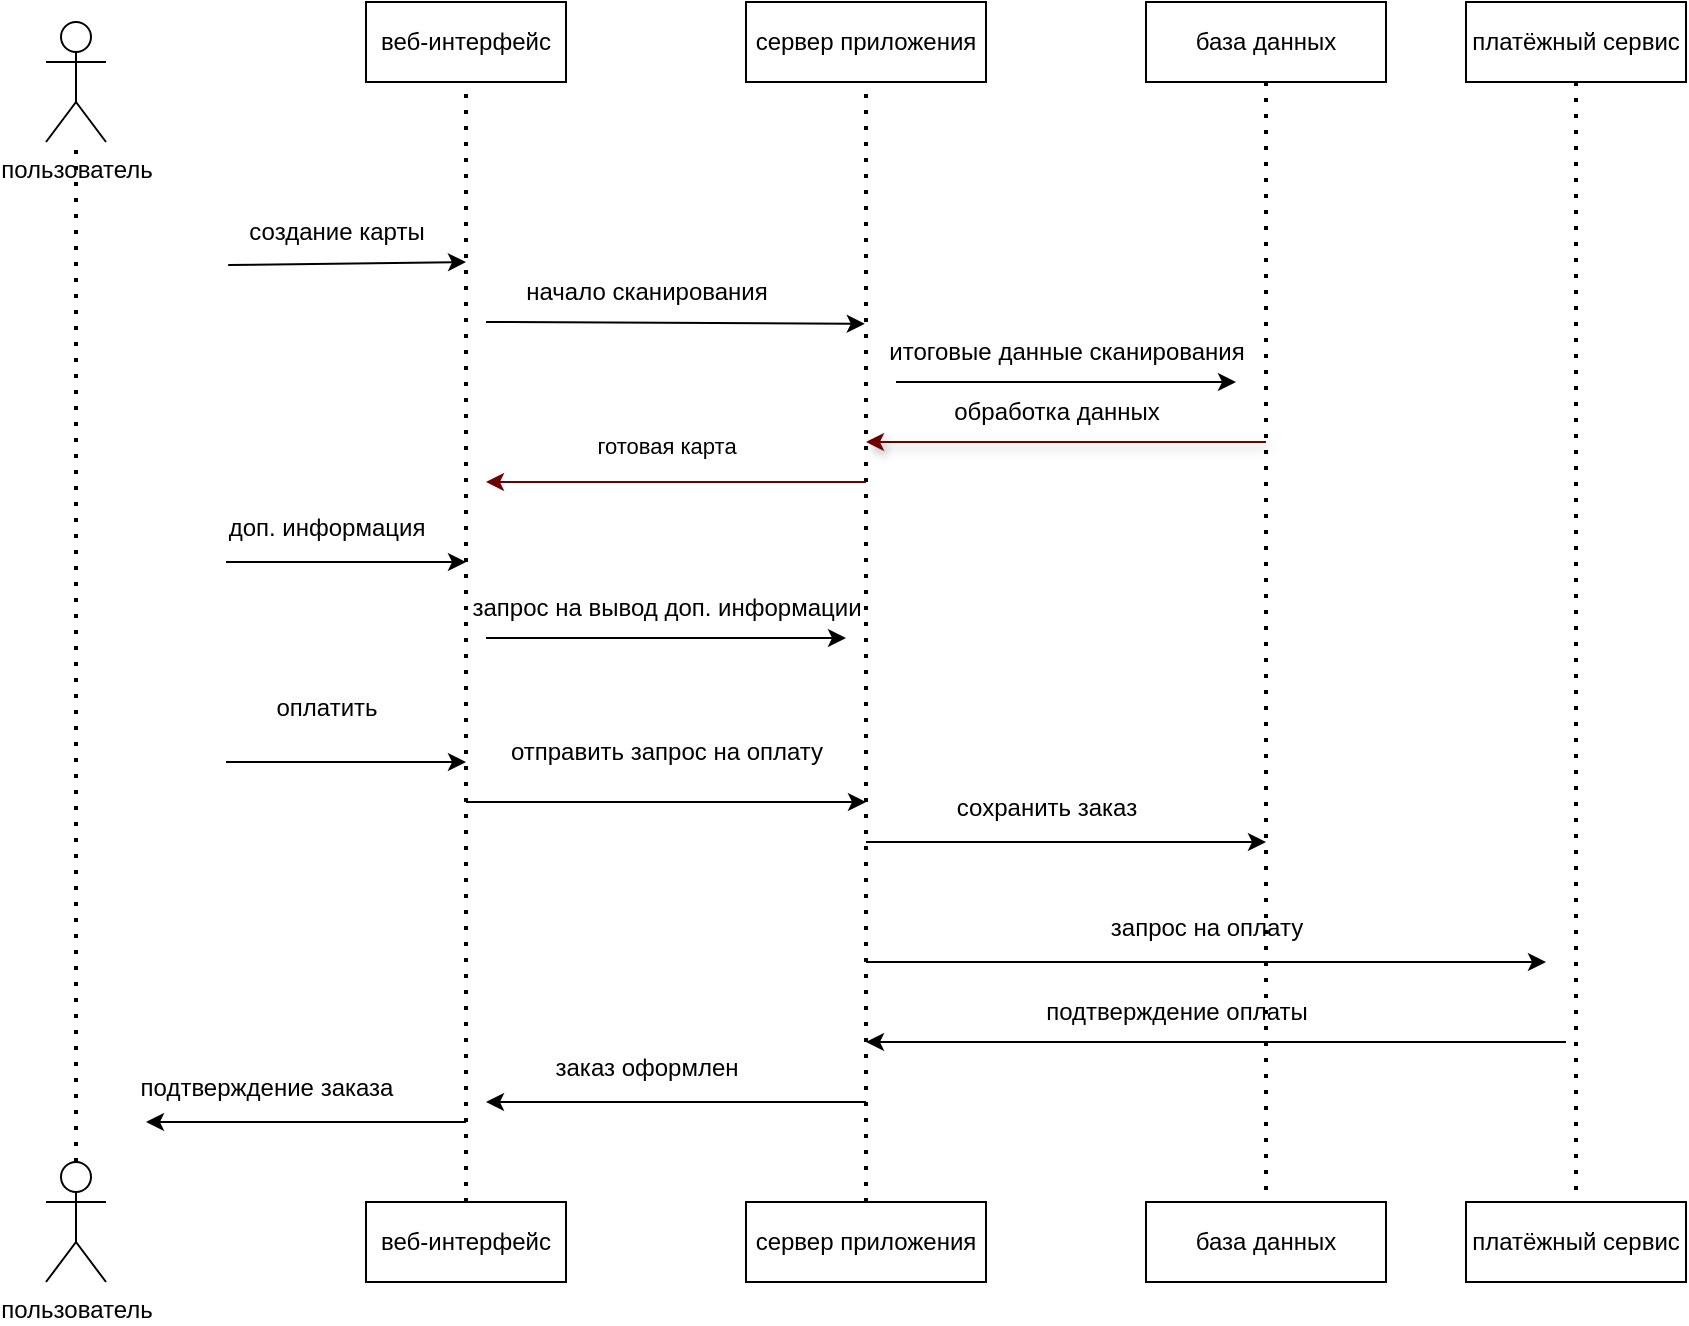 <mxfile version="28.0.1">
  <diagram name="Страница — 1" id="gUc6TP8_BfkDjpIonuSp">
    <mxGraphModel dx="1158" dy="644" grid="1" gridSize="10" guides="1" tooltips="1" connect="1" arrows="1" fold="1" page="1" pageScale="1" pageWidth="827" pageHeight="1169" math="0" shadow="0">
      <root>
        <mxCell id="0" />
        <mxCell id="1" parent="0" />
        <mxCell id="zSCbTlv2YFaip5F3jAMv-1" value="пользователь" style="shape=umlActor;verticalLabelPosition=bottom;verticalAlign=top;html=1;outlineConnect=0;" vertex="1" parent="1">
          <mxGeometry x="70" y="10" width="30" height="60" as="geometry" />
        </mxCell>
        <mxCell id="zSCbTlv2YFaip5F3jAMv-5" value="веб-интерфейс" style="rounded=0;whiteSpace=wrap;html=1;" vertex="1" parent="1">
          <mxGeometry x="230" width="100" height="40" as="geometry" />
        </mxCell>
        <mxCell id="zSCbTlv2YFaip5F3jAMv-6" value="" style="endArrow=none;dashed=1;html=1;dashPattern=1 3;strokeWidth=2;rounded=0;entryX=0.5;entryY=1;entryDx=0;entryDy=0;" edge="1" parent="1" target="zSCbTlv2YFaip5F3jAMv-5">
          <mxGeometry width="50" height="50" relative="1" as="geometry">
            <mxPoint x="280" y="600" as="sourcePoint" />
            <mxPoint x="300" y="50" as="targetPoint" />
          </mxGeometry>
        </mxCell>
        <mxCell id="zSCbTlv2YFaip5F3jAMv-7" value="" style="endArrow=classic;html=1;rounded=0;exitX=0.01;exitY=1.052;exitDx=0;exitDy=0;exitPerimeter=0;" edge="1" parent="1" source="zSCbTlv2YFaip5F3jAMv-4">
          <mxGeometry width="50" height="50" relative="1" as="geometry">
            <mxPoint x="150" y="130" as="sourcePoint" />
            <mxPoint x="280" y="130" as="targetPoint" />
          </mxGeometry>
        </mxCell>
        <mxCell id="zSCbTlv2YFaip5F3jAMv-4" value="создание карты" style="text;html=1;align=center;verticalAlign=middle;resizable=0;points=[];autosize=1;strokeColor=none;fillColor=none;" vertex="1" parent="1">
          <mxGeometry x="160" y="100" width="110" height="30" as="geometry" />
        </mxCell>
        <mxCell id="zSCbTlv2YFaip5F3jAMv-9" value="" style="endArrow=classic;html=1;rounded=0;" edge="1" parent="1">
          <mxGeometry width="50" height="50" relative="1" as="geometry">
            <mxPoint x="160" y="280" as="sourcePoint" />
            <mxPoint x="280" y="280" as="targetPoint" />
          </mxGeometry>
        </mxCell>
        <mxCell id="zSCbTlv2YFaip5F3jAMv-10" value="доп. информация" style="text;html=1;align=center;verticalAlign=middle;resizable=0;points=[];autosize=1;strokeColor=none;fillColor=none;" vertex="1" parent="1">
          <mxGeometry x="150" y="248" width="120" height="30" as="geometry" />
        </mxCell>
        <mxCell id="zSCbTlv2YFaip5F3jAMv-11" value="" style="endArrow=classic;html=1;rounded=0;" edge="1" parent="1">
          <mxGeometry width="50" height="50" relative="1" as="geometry">
            <mxPoint x="160" y="380" as="sourcePoint" />
            <mxPoint x="280" y="380" as="targetPoint" />
          </mxGeometry>
        </mxCell>
        <mxCell id="zSCbTlv2YFaip5F3jAMv-12" value="оплатить" style="text;html=1;align=center;verticalAlign=middle;resizable=0;points=[];autosize=1;strokeColor=none;fillColor=none;" vertex="1" parent="1">
          <mxGeometry x="175" y="338" width="70" height="30" as="geometry" />
        </mxCell>
        <mxCell id="zSCbTlv2YFaip5F3jAMv-13" value="пользователь" style="shape=umlActor;verticalLabelPosition=bottom;verticalAlign=top;html=1;outlineConnect=0;" vertex="1" parent="1">
          <mxGeometry x="70" y="580" width="30" height="60" as="geometry" />
        </mxCell>
        <mxCell id="zSCbTlv2YFaip5F3jAMv-16" value="сервер приложения" style="rounded=0;whiteSpace=wrap;html=1;" vertex="1" parent="1">
          <mxGeometry x="420" width="120" height="40" as="geometry" />
        </mxCell>
        <mxCell id="zSCbTlv2YFaip5F3jAMv-17" value="" style="endArrow=none;dashed=1;html=1;dashPattern=1 3;strokeWidth=2;rounded=0;entryX=0.5;entryY=1;entryDx=0;entryDy=0;exitX=0.5;exitY=0;exitDx=0;exitDy=0;" edge="1" parent="1" source="zSCbTlv2YFaip5F3jAMv-56" target="zSCbTlv2YFaip5F3jAMv-16">
          <mxGeometry width="50" height="50" relative="1" as="geometry">
            <mxPoint x="480" y="590" as="sourcePoint" />
            <mxPoint x="540" y="60" as="targetPoint" />
          </mxGeometry>
        </mxCell>
        <mxCell id="zSCbTlv2YFaip5F3jAMv-20" value="" style="endArrow=classic;html=1;rounded=0;entryX=-0.003;entryY=0.03;entryDx=0;entryDy=0;entryPerimeter=0;" edge="1" parent="1" target="zSCbTlv2YFaip5F3jAMv-30">
          <mxGeometry width="50" height="50" relative="1" as="geometry">
            <mxPoint x="290" y="160" as="sourcePoint" />
            <mxPoint x="490" y="160" as="targetPoint" />
          </mxGeometry>
        </mxCell>
        <mxCell id="zSCbTlv2YFaip5F3jAMv-22" value="" style="endArrow=classic;html=1;rounded=0;" edge="1" parent="1">
          <mxGeometry width="50" height="50" relative="1" as="geometry">
            <mxPoint x="290" y="318" as="sourcePoint" />
            <mxPoint x="470" y="318" as="targetPoint" />
          </mxGeometry>
        </mxCell>
        <mxCell id="zSCbTlv2YFaip5F3jAMv-23" value="запрос на вывод доп. информации" style="text;html=1;align=center;verticalAlign=middle;resizable=0;points=[];autosize=1;strokeColor=none;fillColor=none;" vertex="1" parent="1">
          <mxGeometry x="270" y="288" width="220" height="30" as="geometry" />
        </mxCell>
        <mxCell id="zSCbTlv2YFaip5F3jAMv-26" value="база данных" style="rounded=0;whiteSpace=wrap;html=1;" vertex="1" parent="1">
          <mxGeometry x="620" width="120" height="40" as="geometry" />
        </mxCell>
        <mxCell id="zSCbTlv2YFaip5F3jAMv-27" value="" style="endArrow=none;dashed=1;html=1;dashPattern=1 3;strokeWidth=2;rounded=0;exitX=0.5;exitY=1;exitDx=0;exitDy=0;entryX=0.5;entryY=0;entryDx=0;entryDy=0;" edge="1" parent="1" source="zSCbTlv2YFaip5F3jAMv-26" target="zSCbTlv2YFaip5F3jAMv-57">
          <mxGeometry width="50" height="50" relative="1" as="geometry">
            <mxPoint x="670" y="50" as="sourcePoint" />
            <mxPoint x="680" y="590" as="targetPoint" />
          </mxGeometry>
        </mxCell>
        <mxCell id="zSCbTlv2YFaip5F3jAMv-28" value="начало сканирования" style="text;html=1;align=center;verticalAlign=middle;resizable=0;points=[];autosize=1;strokeColor=none;fillColor=none;" vertex="1" parent="1">
          <mxGeometry x="300" y="130" width="140" height="30" as="geometry" />
        </mxCell>
        <mxCell id="zSCbTlv2YFaip5F3jAMv-29" value="" style="endArrow=classic;html=1;rounded=0;" edge="1" parent="1">
          <mxGeometry width="50" height="50" relative="1" as="geometry">
            <mxPoint x="495" y="190" as="sourcePoint" />
            <mxPoint x="665" y="190" as="targetPoint" />
          </mxGeometry>
        </mxCell>
        <mxCell id="zSCbTlv2YFaip5F3jAMv-30" value="итоговые данные сканирования" style="text;html=1;align=center;verticalAlign=middle;resizable=0;points=[];autosize=1;strokeColor=none;fillColor=none;" vertex="1" parent="1">
          <mxGeometry x="480" y="160" width="200" height="30" as="geometry" />
        </mxCell>
        <mxCell id="zSCbTlv2YFaip5F3jAMv-32" value="" style="endArrow=classic;html=1;rounded=0;" edge="1" parent="1">
          <mxGeometry width="50" height="50" relative="1" as="geometry">
            <mxPoint x="280" y="400" as="sourcePoint" />
            <mxPoint x="480" y="400" as="targetPoint" />
            <Array as="points" />
          </mxGeometry>
        </mxCell>
        <mxCell id="zSCbTlv2YFaip5F3jAMv-25" value="отправить запрос на оплату" style="text;html=1;align=center;verticalAlign=middle;resizable=0;points=[];autosize=1;strokeColor=none;fillColor=none;" vertex="1" parent="1">
          <mxGeometry x="290" y="360" width="180" height="30" as="geometry" />
        </mxCell>
        <mxCell id="zSCbTlv2YFaip5F3jAMv-33" value="" style="endArrow=classic;html=1;rounded=0;shadow=1;fillColor=#a20025;strokeColor=light-dark(#6F0000,#990000);" edge="1" parent="1">
          <mxGeometry width="50" height="50" relative="1" as="geometry">
            <mxPoint x="680" y="220" as="sourcePoint" />
            <mxPoint x="480" y="220" as="targetPoint" />
          </mxGeometry>
        </mxCell>
        <mxCell id="zSCbTlv2YFaip5F3jAMv-34" value="обработка данных" style="text;html=1;align=center;verticalAlign=middle;resizable=0;points=[];autosize=1;strokeColor=none;fillColor=none;" vertex="1" parent="1">
          <mxGeometry x="510" y="190" width="130" height="30" as="geometry" />
        </mxCell>
        <mxCell id="zSCbTlv2YFaip5F3jAMv-35" value="" style="endArrow=classic;html=1;rounded=0;fillColor=#a20025;strokeColor=light-dark(#6F0000,#990000);" edge="1" parent="1">
          <mxGeometry width="50" height="50" relative="1" as="geometry">
            <mxPoint x="480" y="240.0" as="sourcePoint" />
            <mxPoint x="290" y="240.0" as="targetPoint" />
          </mxGeometry>
        </mxCell>
        <mxCell id="zSCbTlv2YFaip5F3jAMv-36" value="готовая карта" style="edgeLabel;html=1;align=center;verticalAlign=middle;resizable=0;points=[];" vertex="1" connectable="0" parent="zSCbTlv2YFaip5F3jAMv-35">
          <mxGeometry x="0.063" y="-8" relative="1" as="geometry">
            <mxPoint x="1" y="-10" as="offset" />
          </mxGeometry>
        </mxCell>
        <mxCell id="zSCbTlv2YFaip5F3jAMv-42" value="" style="endArrow=classic;html=1;rounded=0;" edge="1" parent="1">
          <mxGeometry width="50" height="50" relative="1" as="geometry">
            <mxPoint x="480" y="420" as="sourcePoint" />
            <mxPoint x="680" y="420" as="targetPoint" />
          </mxGeometry>
        </mxCell>
        <mxCell id="zSCbTlv2YFaip5F3jAMv-43" value="сохранить заказ" style="text;html=1;align=center;verticalAlign=middle;resizable=0;points=[];autosize=1;strokeColor=none;fillColor=none;" vertex="1" parent="1">
          <mxGeometry x="515" y="388" width="110" height="30" as="geometry" />
        </mxCell>
        <mxCell id="zSCbTlv2YFaip5F3jAMv-44" value="платёжный сервис" style="rounded=0;whiteSpace=wrap;html=1;" vertex="1" parent="1">
          <mxGeometry x="780" width="110" height="40" as="geometry" />
        </mxCell>
        <mxCell id="zSCbTlv2YFaip5F3jAMv-45" value="" style="endArrow=none;dashed=1;html=1;dashPattern=1 3;strokeWidth=2;rounded=0;entryX=0.5;entryY=0;entryDx=0;entryDy=0;exitX=0.5;exitY=1;exitDx=0;exitDy=0;" edge="1" parent="1" source="zSCbTlv2YFaip5F3jAMv-44" target="zSCbTlv2YFaip5F3jAMv-58">
          <mxGeometry width="50" height="50" relative="1" as="geometry">
            <mxPoint x="835" y="50" as="sourcePoint" />
            <mxPoint x="830" y="580" as="targetPoint" />
          </mxGeometry>
        </mxCell>
        <mxCell id="zSCbTlv2YFaip5F3jAMv-46" value="" style="endArrow=classic;html=1;rounded=0;" edge="1" parent="1">
          <mxGeometry width="50" height="50" relative="1" as="geometry">
            <mxPoint x="480" y="480" as="sourcePoint" />
            <mxPoint x="820" y="480" as="targetPoint" />
          </mxGeometry>
        </mxCell>
        <mxCell id="zSCbTlv2YFaip5F3jAMv-47" value="запрос на оплату" style="text;html=1;align=center;verticalAlign=middle;resizable=0;points=[];autosize=1;strokeColor=none;fillColor=none;" vertex="1" parent="1">
          <mxGeometry x="590" y="448" width="120" height="30" as="geometry" />
        </mxCell>
        <mxCell id="zSCbTlv2YFaip5F3jAMv-48" value="" style="endArrow=classic;html=1;rounded=0;strokeColor=light-dark(#000000,#990000);" edge="1" parent="1">
          <mxGeometry width="50" height="50" relative="1" as="geometry">
            <mxPoint x="830" y="520" as="sourcePoint" />
            <mxPoint x="480" y="520" as="targetPoint" />
          </mxGeometry>
        </mxCell>
        <mxCell id="zSCbTlv2YFaip5F3jAMv-49" value="подтверждение оплаты" style="text;html=1;align=center;verticalAlign=middle;resizable=0;points=[];autosize=1;strokeColor=none;fillColor=none;" vertex="1" parent="1">
          <mxGeometry x="560" y="490" width="150" height="30" as="geometry" />
        </mxCell>
        <mxCell id="zSCbTlv2YFaip5F3jAMv-50" value="" style="endArrow=classic;html=1;rounded=0;strokeColor=light-dark(#000000,#990000);" edge="1" parent="1">
          <mxGeometry width="50" height="50" relative="1" as="geometry">
            <mxPoint x="480" y="550" as="sourcePoint" />
            <mxPoint x="290" y="550" as="targetPoint" />
          </mxGeometry>
        </mxCell>
        <mxCell id="zSCbTlv2YFaip5F3jAMv-52" value="заказ оформлен" style="text;html=1;align=center;verticalAlign=middle;resizable=0;points=[];autosize=1;strokeColor=none;fillColor=none;" vertex="1" parent="1">
          <mxGeometry x="310" y="518" width="120" height="30" as="geometry" />
        </mxCell>
        <mxCell id="zSCbTlv2YFaip5F3jAMv-53" value="" style="endArrow=classic;html=1;rounded=0;strokeColor=light-dark(#000000,#990000);" edge="1" parent="1">
          <mxGeometry width="50" height="50" relative="1" as="geometry">
            <mxPoint x="280" y="560" as="sourcePoint" />
            <mxPoint x="120" y="560" as="targetPoint" />
          </mxGeometry>
        </mxCell>
        <mxCell id="zSCbTlv2YFaip5F3jAMv-54" value="подтверждение заказа" style="text;html=1;align=center;verticalAlign=middle;resizable=0;points=[];autosize=1;strokeColor=none;fillColor=none;" vertex="1" parent="1">
          <mxGeometry x="105" y="528" width="150" height="30" as="geometry" />
        </mxCell>
        <mxCell id="zSCbTlv2YFaip5F3jAMv-55" value="веб-интерфейс" style="rounded=0;whiteSpace=wrap;html=1;" vertex="1" parent="1">
          <mxGeometry x="230" y="600" width="100" height="40" as="geometry" />
        </mxCell>
        <mxCell id="zSCbTlv2YFaip5F3jAMv-56" value="сервер приложения" style="rounded=0;whiteSpace=wrap;html=1;" vertex="1" parent="1">
          <mxGeometry x="420" y="600" width="120" height="40" as="geometry" />
        </mxCell>
        <mxCell id="zSCbTlv2YFaip5F3jAMv-57" value="база данных" style="rounded=0;whiteSpace=wrap;html=1;" vertex="1" parent="1">
          <mxGeometry x="620" y="600" width="120" height="40" as="geometry" />
        </mxCell>
        <mxCell id="zSCbTlv2YFaip5F3jAMv-58" value="платёжный сервис" style="rounded=0;whiteSpace=wrap;html=1;" vertex="1" parent="1">
          <mxGeometry x="780" y="600" width="110" height="40" as="geometry" />
        </mxCell>
        <mxCell id="zSCbTlv2YFaip5F3jAMv-60" value="" style="endArrow=none;dashed=1;html=1;dashPattern=1 3;strokeWidth=2;rounded=0;" edge="1" parent="1" source="zSCbTlv2YFaip5F3jAMv-13" target="zSCbTlv2YFaip5F3jAMv-1">
          <mxGeometry width="50" height="50" relative="1" as="geometry">
            <mxPoint x="340" y="310" as="sourcePoint" />
            <mxPoint x="390" y="260" as="targetPoint" />
            <Array as="points">
              <mxPoint x="85" y="570" />
            </Array>
          </mxGeometry>
        </mxCell>
      </root>
    </mxGraphModel>
  </diagram>
</mxfile>
